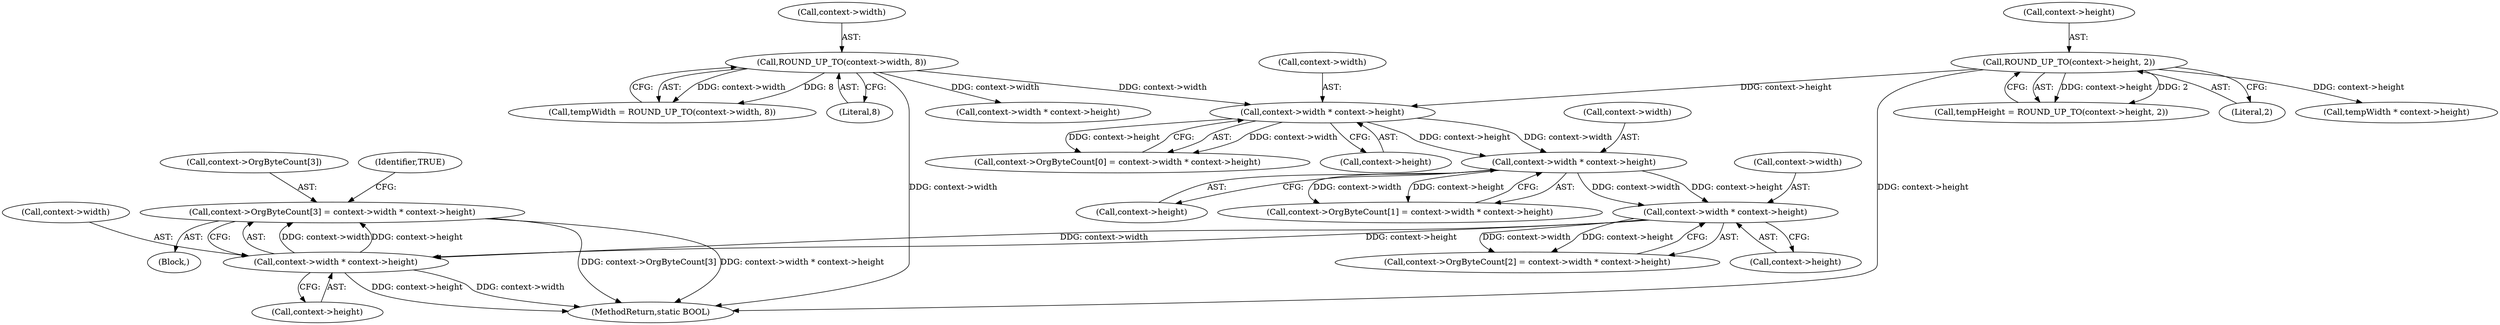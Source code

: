 digraph "0_FreeRDP_d1112c279bd1a327e8e4d0b5f371458bf2579659_3@array" {
"1000274" [label="(Call,context->OrgByteCount[3] = context->width * context->height)"];
"1000280" [label="(Call,context->width * context->height)"];
"1000267" [label="(Call,context->width * context->height)"];
"1000254" [label="(Call,context->width * context->height)"];
"1000241" [label="(Call,context->width * context->height)"];
"1000110" [label="(Call,ROUND_UP_TO(context->width, 8))"];
"1000117" [label="(Call,ROUND_UP_TO(context->height, 2))"];
"1000255" [label="(Call,context->width)"];
"1000258" [label="(Call,context->height)"];
"1000288" [label="(Identifier,TRUE)"];
"1000267" [label="(Call,context->width * context->height)"];
"1000241" [label="(Call,context->width * context->height)"];
"1000226" [label="(Call,context->width * context->height)"];
"1000254" [label="(Call,context->width * context->height)"];
"1000275" [label="(Call,context->OrgByteCount[3])"];
"1000280" [label="(Call,context->width * context->height)"];
"1000114" [label="(Literal,8)"];
"1000118" [label="(Call,context->height)"];
"1000115" [label="(Call,tempHeight = ROUND_UP_TO(context->height, 2))"];
"1000261" [label="(Call,context->OrgByteCount[2] = context->width * context->height)"];
"1000110" [label="(Call,ROUND_UP_TO(context->width, 8))"];
"1000234" [label="(Block,)"];
"1000108" [label="(Call,tempWidth = ROUND_UP_TO(context->width, 8))"];
"1000281" [label="(Call,context->width)"];
"1000248" [label="(Call,context->OrgByteCount[1] = context->width * context->height)"];
"1000117" [label="(Call,ROUND_UP_TO(context->height, 2))"];
"1000318" [label="(MethodReturn,static BOOL)"];
"1000121" [label="(Literal,2)"];
"1000111" [label="(Call,context->width)"];
"1000235" [label="(Call,context->OrgByteCount[0] = context->width * context->height)"];
"1000245" [label="(Call,context->height)"];
"1000284" [label="(Call,context->height)"];
"1000242" [label="(Call,context->width)"];
"1000271" [label="(Call,context->height)"];
"1000268" [label="(Call,context->width)"];
"1000193" [label="(Call,tempWidth * context->height)"];
"1000274" [label="(Call,context->OrgByteCount[3] = context->width * context->height)"];
"1000274" -> "1000234"  [label="AST: "];
"1000274" -> "1000280"  [label="CFG: "];
"1000275" -> "1000274"  [label="AST: "];
"1000280" -> "1000274"  [label="AST: "];
"1000288" -> "1000274"  [label="CFG: "];
"1000274" -> "1000318"  [label="DDG: context->OrgByteCount[3]"];
"1000274" -> "1000318"  [label="DDG: context->width * context->height"];
"1000280" -> "1000274"  [label="DDG: context->width"];
"1000280" -> "1000274"  [label="DDG: context->height"];
"1000280" -> "1000284"  [label="CFG: "];
"1000281" -> "1000280"  [label="AST: "];
"1000284" -> "1000280"  [label="AST: "];
"1000280" -> "1000318"  [label="DDG: context->height"];
"1000280" -> "1000318"  [label="DDG: context->width"];
"1000267" -> "1000280"  [label="DDG: context->width"];
"1000267" -> "1000280"  [label="DDG: context->height"];
"1000267" -> "1000261"  [label="AST: "];
"1000267" -> "1000271"  [label="CFG: "];
"1000268" -> "1000267"  [label="AST: "];
"1000271" -> "1000267"  [label="AST: "];
"1000261" -> "1000267"  [label="CFG: "];
"1000267" -> "1000261"  [label="DDG: context->width"];
"1000267" -> "1000261"  [label="DDG: context->height"];
"1000254" -> "1000267"  [label="DDG: context->width"];
"1000254" -> "1000267"  [label="DDG: context->height"];
"1000254" -> "1000248"  [label="AST: "];
"1000254" -> "1000258"  [label="CFG: "];
"1000255" -> "1000254"  [label="AST: "];
"1000258" -> "1000254"  [label="AST: "];
"1000248" -> "1000254"  [label="CFG: "];
"1000254" -> "1000248"  [label="DDG: context->width"];
"1000254" -> "1000248"  [label="DDG: context->height"];
"1000241" -> "1000254"  [label="DDG: context->width"];
"1000241" -> "1000254"  [label="DDG: context->height"];
"1000241" -> "1000235"  [label="AST: "];
"1000241" -> "1000245"  [label="CFG: "];
"1000242" -> "1000241"  [label="AST: "];
"1000245" -> "1000241"  [label="AST: "];
"1000235" -> "1000241"  [label="CFG: "];
"1000241" -> "1000235"  [label="DDG: context->width"];
"1000241" -> "1000235"  [label="DDG: context->height"];
"1000110" -> "1000241"  [label="DDG: context->width"];
"1000117" -> "1000241"  [label="DDG: context->height"];
"1000110" -> "1000108"  [label="AST: "];
"1000110" -> "1000114"  [label="CFG: "];
"1000111" -> "1000110"  [label="AST: "];
"1000114" -> "1000110"  [label="AST: "];
"1000108" -> "1000110"  [label="CFG: "];
"1000110" -> "1000318"  [label="DDG: context->width"];
"1000110" -> "1000108"  [label="DDG: context->width"];
"1000110" -> "1000108"  [label="DDG: 8"];
"1000110" -> "1000226"  [label="DDG: context->width"];
"1000117" -> "1000115"  [label="AST: "];
"1000117" -> "1000121"  [label="CFG: "];
"1000118" -> "1000117"  [label="AST: "];
"1000121" -> "1000117"  [label="AST: "];
"1000115" -> "1000117"  [label="CFG: "];
"1000117" -> "1000318"  [label="DDG: context->height"];
"1000117" -> "1000115"  [label="DDG: context->height"];
"1000117" -> "1000115"  [label="DDG: 2"];
"1000117" -> "1000193"  [label="DDG: context->height"];
}
